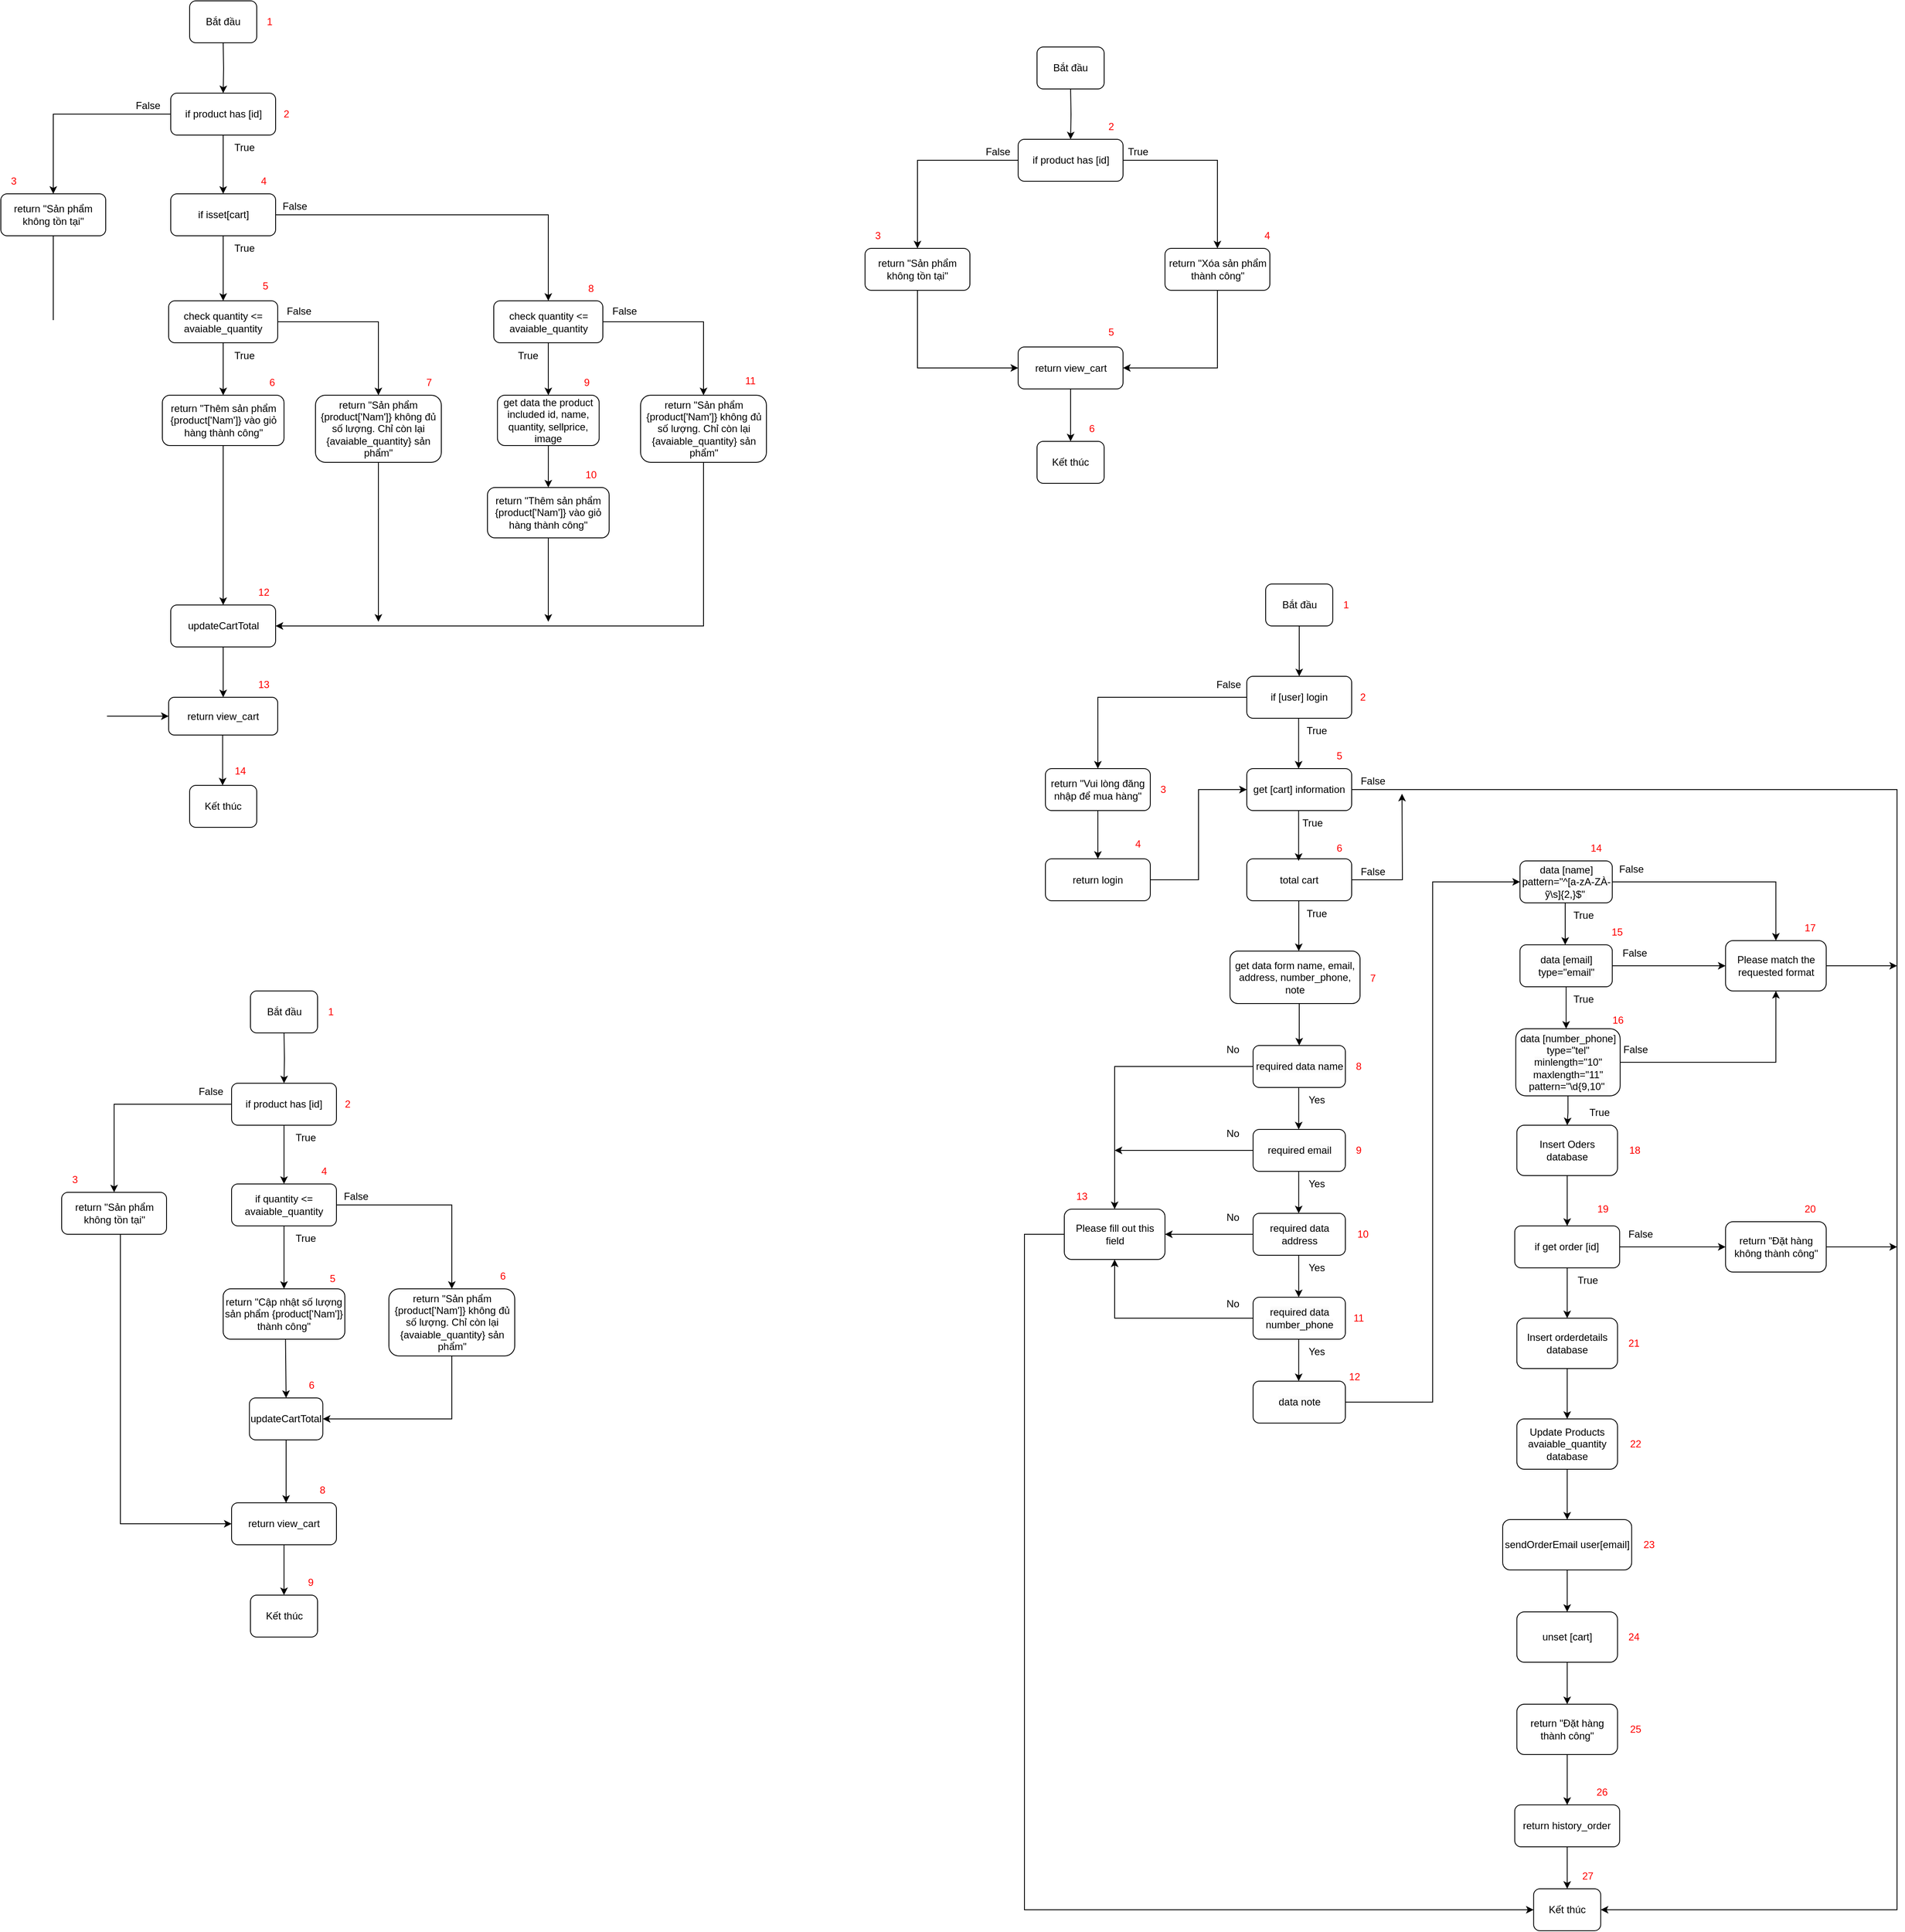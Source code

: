 <mxfile version="25.0.3">
  <diagram name="Trang-1" id="kXglUqtexPp58cUiVTkC">
    <mxGraphModel dx="1235" dy="655" grid="1" gridSize="10" guides="1" tooltips="1" connect="1" arrows="1" fold="1" page="1" pageScale="1" pageWidth="3300" pageHeight="4681" math="0" shadow="0">
      <root>
        <mxCell id="0" />
        <mxCell id="1" parent="0" />
        <mxCell id="a-vhLGQy96LzAi8seD5a-1" value="Bắt đầu" style="rounded=1;whiteSpace=wrap;html=1;" parent="1" vertex="1">
          <mxGeometry x="315" y="55" width="80" height="50" as="geometry" />
        </mxCell>
        <mxCell id="r7atF4X258RSMLtExkVd-1" style="edgeStyle=orthogonalEdgeStyle;rounded=0;orthogonalLoop=1;jettySize=auto;html=1;entryX=0.5;entryY=0;entryDx=0;entryDy=0;" parent="1" source="a-vhLGQy96LzAi8seD5a-2" target="a-vhLGQy96LzAi8seD5a-14" edge="1">
          <mxGeometry relative="1" as="geometry" />
        </mxCell>
        <mxCell id="a-vhLGQy96LzAi8seD5a-2" value="if product has [id]" style="rounded=1;whiteSpace=wrap;html=1;" parent="1" vertex="1">
          <mxGeometry x="292.5" y="165" width="125" height="50" as="geometry" />
        </mxCell>
        <mxCell id="a-vhLGQy96LzAi8seD5a-3" value="" style="edgeStyle=orthogonalEdgeStyle;rounded=0;orthogonalLoop=1;jettySize=auto;html=1;" parent="1" target="a-vhLGQy96LzAi8seD5a-2" edge="1">
          <mxGeometry relative="1" as="geometry">
            <mxPoint x="355" y="105" as="sourcePoint" />
          </mxGeometry>
        </mxCell>
        <mxCell id="a-vhLGQy96LzAi8seD5a-4" value="" style="edgeStyle=orthogonalEdgeStyle;rounded=0;orthogonalLoop=1;jettySize=auto;html=1;" parent="1" source="a-vhLGQy96LzAi8seD5a-5" target="a-vhLGQy96LzAi8seD5a-7" edge="1">
          <mxGeometry relative="1" as="geometry" />
        </mxCell>
        <mxCell id="a-vhLGQy96LzAi8seD5a-39" style="edgeStyle=orthogonalEdgeStyle;rounded=0;orthogonalLoop=1;jettySize=auto;html=1;entryX=0.5;entryY=0;entryDx=0;entryDy=0;" parent="1" source="a-vhLGQy96LzAi8seD5a-5" target="a-vhLGQy96LzAi8seD5a-31" edge="1">
          <mxGeometry relative="1" as="geometry" />
        </mxCell>
        <mxCell id="a-vhLGQy96LzAi8seD5a-5" value="if isset[cart]" style="rounded=1;whiteSpace=wrap;html=1;" parent="1" vertex="1">
          <mxGeometry x="292.5" y="285" width="125" height="50" as="geometry" />
        </mxCell>
        <mxCell id="a-vhLGQy96LzAi8seD5a-6" value="" style="edgeStyle=orthogonalEdgeStyle;rounded=0;orthogonalLoop=1;jettySize=auto;html=1;" parent="1" source="a-vhLGQy96LzAi8seD5a-7" edge="1">
          <mxGeometry relative="1" as="geometry">
            <mxPoint x="355.0" y="525" as="targetPoint" />
          </mxGeometry>
        </mxCell>
        <mxCell id="a-vhLGQy96LzAi8seD5a-26" style="edgeStyle=orthogonalEdgeStyle;rounded=0;orthogonalLoop=1;jettySize=auto;html=1;entryX=0.5;entryY=0;entryDx=0;entryDy=0;" parent="1" source="a-vhLGQy96LzAi8seD5a-7" target="a-vhLGQy96LzAi8seD5a-23" edge="1">
          <mxGeometry relative="1" as="geometry" />
        </mxCell>
        <mxCell id="a-vhLGQy96LzAi8seD5a-7" value="check quantity &amp;lt;= avaiable_quantity" style="rounded=1;whiteSpace=wrap;html=1;" parent="1" vertex="1">
          <mxGeometry x="290" y="412.5" width="130" height="50" as="geometry" />
        </mxCell>
        <mxCell id="a-vhLGQy96LzAi8seD5a-9" value="1" style="text;html=1;align=center;verticalAlign=middle;resizable=0;points=[];autosize=1;strokeColor=none;fillColor=none;fontColor=#FF0000;" parent="1" vertex="1">
          <mxGeometry x="395" y="65" width="30" height="30" as="geometry" />
        </mxCell>
        <mxCell id="a-vhLGQy96LzAi8seD5a-10" value="2" style="text;html=1;align=center;verticalAlign=middle;resizable=0;points=[];autosize=1;strokeColor=none;fillColor=none;fontColor=#FF0000;" parent="1" vertex="1">
          <mxGeometry x="415" y="175" width="30" height="30" as="geometry" />
        </mxCell>
        <mxCell id="a-vhLGQy96LzAi8seD5a-11" value="5" style="text;html=1;align=center;verticalAlign=middle;resizable=0;points=[];autosize=1;strokeColor=none;fillColor=none;fontColor=#FF0000;" parent="1" vertex="1">
          <mxGeometry x="390" y="380" width="30" height="30" as="geometry" />
        </mxCell>
        <mxCell id="a-vhLGQy96LzAi8seD5a-131" style="edgeStyle=orthogonalEdgeStyle;rounded=0;orthogonalLoop=1;jettySize=auto;html=1;entryX=0;entryY=0.5;entryDx=0;entryDy=0;" parent="1" source="a-vhLGQy96LzAi8seD5a-14" target="a-vhLGQy96LzAi8seD5a-128" edge="1">
          <mxGeometry relative="1" as="geometry">
            <Array as="points">
              <mxPoint x="153" y="907" />
            </Array>
          </mxGeometry>
        </mxCell>
        <mxCell id="a-vhLGQy96LzAi8seD5a-14" value="return &quot;Sản phẩm không tồn tại&quot;" style="rounded=1;whiteSpace=wrap;html=1;" parent="1" vertex="1">
          <mxGeometry x="90" y="285" width="125" height="50" as="geometry" />
        </mxCell>
        <mxCell id="a-vhLGQy96LzAi8seD5a-15" value="" style="endArrow=classic;html=1;rounded=0;exitX=0.5;exitY=1;exitDx=0;exitDy=0;entryX=0.5;entryY=0;entryDx=0;entryDy=0;" parent="1" source="a-vhLGQy96LzAi8seD5a-2" target="a-vhLGQy96LzAi8seD5a-5" edge="1">
          <mxGeometry width="50" height="50" relative="1" as="geometry">
            <mxPoint x="570" y="415" as="sourcePoint" />
            <mxPoint x="542.5" y="295" as="targetPoint" />
          </mxGeometry>
        </mxCell>
        <mxCell id="a-vhLGQy96LzAi8seD5a-17" value="False" style="text;html=1;align=center;verticalAlign=middle;resizable=0;points=[];autosize=1;strokeColor=none;fillColor=none;rotation=0;" parent="1" vertex="1">
          <mxGeometry x="240" y="165" width="50" height="30" as="geometry" />
        </mxCell>
        <mxCell id="a-vhLGQy96LzAi8seD5a-19" value="3" style="text;html=1;align=center;verticalAlign=middle;resizable=0;points=[];autosize=1;strokeColor=none;fillColor=none;fontColor=#FF0000;" parent="1" vertex="1">
          <mxGeometry x="90" y="255" width="30" height="30" as="geometry" />
        </mxCell>
        <mxCell id="a-vhLGQy96LzAi8seD5a-20" value="4" style="text;html=1;align=center;verticalAlign=middle;resizable=0;points=[];autosize=1;strokeColor=none;fillColor=none;fontColor=#FF0000;" parent="1" vertex="1">
          <mxGeometry x="387.5" y="255" width="30" height="30" as="geometry" />
        </mxCell>
        <mxCell id="a-vhLGQy96LzAi8seD5a-130" value="" style="edgeStyle=orthogonalEdgeStyle;rounded=0;orthogonalLoop=1;jettySize=auto;html=1;" parent="1" source="a-vhLGQy96LzAi8seD5a-22" target="a-vhLGQy96LzAi8seD5a-129" edge="1">
          <mxGeometry relative="1" as="geometry" />
        </mxCell>
        <mxCell id="a-vhLGQy96LzAi8seD5a-22" value="return &quot;Thêm sản phẩm {product[&#39;Nam&#39;]} vào giỏ hàng thành công&quot;" style="rounded=1;whiteSpace=wrap;html=1;" parent="1" vertex="1">
          <mxGeometry x="282.5" y="525" width="145" height="60" as="geometry" />
        </mxCell>
        <mxCell id="a-vhLGQy96LzAi8seD5a-134" style="edgeStyle=orthogonalEdgeStyle;rounded=0;orthogonalLoop=1;jettySize=auto;html=1;" parent="1" source="a-vhLGQy96LzAi8seD5a-23" edge="1">
          <mxGeometry relative="1" as="geometry">
            <mxPoint x="540" y="795.0" as="targetPoint" />
          </mxGeometry>
        </mxCell>
        <mxCell id="a-vhLGQy96LzAi8seD5a-23" value="return &quot;Sản phẩm {product[&#39;Nam&#39;]} không đủ số lượng. Chỉ còn lại {avaiable_quantity} sản phẩm&quot;" style="rounded=1;whiteSpace=wrap;html=1;" parent="1" vertex="1">
          <mxGeometry x="465" y="525" width="150" height="80" as="geometry" />
        </mxCell>
        <mxCell id="a-vhLGQy96LzAi8seD5a-24" value="True" style="text;html=1;align=center;verticalAlign=middle;resizable=0;points=[];autosize=1;strokeColor=none;fillColor=none;rotation=0;" parent="1" vertex="1">
          <mxGeometry x="355" y="462.5" width="50" height="30" as="geometry" />
        </mxCell>
        <mxCell id="a-vhLGQy96LzAi8seD5a-27" value="False" style="text;html=1;align=center;verticalAlign=middle;resizable=0;points=[];autosize=1;strokeColor=none;fillColor=none;rotation=0;" parent="1" vertex="1">
          <mxGeometry x="420" y="410" width="50" height="30" as="geometry" />
        </mxCell>
        <mxCell id="a-vhLGQy96LzAi8seD5a-28" value="True" style="text;html=1;align=center;verticalAlign=middle;resizable=0;points=[];autosize=1;strokeColor=none;fillColor=none;rotation=0;" parent="1" vertex="1">
          <mxGeometry x="355" y="335" width="50" height="30" as="geometry" />
        </mxCell>
        <mxCell id="a-vhLGQy96LzAi8seD5a-29" value="" style="edgeStyle=orthogonalEdgeStyle;rounded=0;orthogonalLoop=1;jettySize=auto;html=1;" parent="1" source="a-vhLGQy96LzAi8seD5a-31" target="a-vhLGQy96LzAi8seD5a-33" edge="1">
          <mxGeometry relative="1" as="geometry" />
        </mxCell>
        <mxCell id="a-vhLGQy96LzAi8seD5a-30" style="edgeStyle=orthogonalEdgeStyle;rounded=0;orthogonalLoop=1;jettySize=auto;html=1;entryX=0.5;entryY=0;entryDx=0;entryDy=0;" parent="1" source="a-vhLGQy96LzAi8seD5a-31" target="a-vhLGQy96LzAi8seD5a-36" edge="1">
          <mxGeometry relative="1" as="geometry" />
        </mxCell>
        <mxCell id="a-vhLGQy96LzAi8seD5a-31" value="check quantity &amp;lt;= avaiable_quantity" style="rounded=1;whiteSpace=wrap;html=1;" parent="1" vertex="1">
          <mxGeometry x="677.5" y="412.5" width="130" height="50" as="geometry" />
        </mxCell>
        <mxCell id="a-vhLGQy96LzAi8seD5a-32" value="" style="edgeStyle=orthogonalEdgeStyle;rounded=0;orthogonalLoop=1;jettySize=auto;html=1;" parent="1" source="a-vhLGQy96LzAi8seD5a-33" target="a-vhLGQy96LzAi8seD5a-35" edge="1">
          <mxGeometry relative="1" as="geometry" />
        </mxCell>
        <mxCell id="a-vhLGQy96LzAi8seD5a-33" value="get data the product included id, name, quantity, sellprice, image" style="rounded=1;whiteSpace=wrap;html=1;" parent="1" vertex="1">
          <mxGeometry x="681.88" y="525" width="121.25" height="60" as="geometry" />
        </mxCell>
        <mxCell id="a-vhLGQy96LzAi8seD5a-34" value="9" style="text;html=1;align=center;verticalAlign=middle;resizable=0;points=[];autosize=1;strokeColor=none;fillColor=none;fontColor=#FF0000;" parent="1" vertex="1">
          <mxGeometry x="773.13" y="495" width="30" height="30" as="geometry" />
        </mxCell>
        <mxCell id="a-vhLGQy96LzAi8seD5a-133" style="edgeStyle=orthogonalEdgeStyle;rounded=0;orthogonalLoop=1;jettySize=auto;html=1;" parent="1" source="a-vhLGQy96LzAi8seD5a-35" edge="1">
          <mxGeometry relative="1" as="geometry">
            <mxPoint x="742.5" y="795.0" as="targetPoint" />
          </mxGeometry>
        </mxCell>
        <mxCell id="a-vhLGQy96LzAi8seD5a-35" value="return &quot;Thêm sản phẩm {product[&#39;Nam&#39;]} vào giỏ hàng thành công&quot;" style="rounded=1;whiteSpace=wrap;html=1;" parent="1" vertex="1">
          <mxGeometry x="670" y="635" width="145" height="60" as="geometry" />
        </mxCell>
        <mxCell id="a-vhLGQy96LzAi8seD5a-132" style="edgeStyle=orthogonalEdgeStyle;rounded=0;orthogonalLoop=1;jettySize=auto;html=1;entryX=1;entryY=0.5;entryDx=0;entryDy=0;" parent="1" source="a-vhLGQy96LzAi8seD5a-36" target="a-vhLGQy96LzAi8seD5a-129" edge="1">
          <mxGeometry relative="1" as="geometry">
            <Array as="points">
              <mxPoint x="927" y="800" />
            </Array>
          </mxGeometry>
        </mxCell>
        <mxCell id="a-vhLGQy96LzAi8seD5a-36" value="return &quot;Sản phẩm {product[&#39;Nam&#39;]} không đủ số lượng. Chỉ còn lại {avaiable_quantity} sản phẩm&quot;" style="rounded=1;whiteSpace=wrap;html=1;" parent="1" vertex="1">
          <mxGeometry x="852.5" y="525" width="150" height="80" as="geometry" />
        </mxCell>
        <mxCell id="a-vhLGQy96LzAi8seD5a-37" value="True" style="text;html=1;align=center;verticalAlign=middle;resizable=0;points=[];autosize=1;strokeColor=none;fillColor=none;rotation=0;" parent="1" vertex="1">
          <mxGeometry x="692.5" y="462.5" width="50" height="30" as="geometry" />
        </mxCell>
        <mxCell id="a-vhLGQy96LzAi8seD5a-38" value="False" style="text;html=1;align=center;verticalAlign=middle;resizable=0;points=[];autosize=1;strokeColor=none;fillColor=none;rotation=0;" parent="1" vertex="1">
          <mxGeometry x="807.5" y="410" width="50" height="30" as="geometry" />
        </mxCell>
        <mxCell id="a-vhLGQy96LzAi8seD5a-50" value="False" style="text;html=1;align=center;verticalAlign=middle;resizable=0;points=[];autosize=1;strokeColor=none;fillColor=none;rotation=0;" parent="1" vertex="1">
          <mxGeometry x="415" y="285" width="50" height="30" as="geometry" />
        </mxCell>
        <mxCell id="a-vhLGQy96LzAi8seD5a-51" value="6" style="text;html=1;align=center;verticalAlign=middle;resizable=0;points=[];autosize=1;strokeColor=none;fillColor=none;fontColor=#FF0000;" parent="1" vertex="1">
          <mxGeometry x="397.5" y="495" width="30" height="30" as="geometry" />
        </mxCell>
        <mxCell id="a-vhLGQy96LzAi8seD5a-52" value="7" style="text;html=1;align=center;verticalAlign=middle;resizable=0;points=[];autosize=1;strokeColor=none;fillColor=none;fontColor=#FF0000;" parent="1" vertex="1">
          <mxGeometry x="585" y="495" width="30" height="30" as="geometry" />
        </mxCell>
        <mxCell id="a-vhLGQy96LzAi8seD5a-53" value="8" style="text;html=1;align=center;verticalAlign=middle;resizable=0;points=[];autosize=1;strokeColor=none;fillColor=none;fontColor=#FF0000;" parent="1" vertex="1">
          <mxGeometry x="777.5" y="382.5" width="30" height="30" as="geometry" />
        </mxCell>
        <mxCell id="a-vhLGQy96LzAi8seD5a-54" value="10" style="text;html=1;align=center;verticalAlign=middle;resizable=0;points=[];autosize=1;strokeColor=none;fillColor=none;fontColor=#FF0000;" parent="1" vertex="1">
          <mxGeometry x="772.5" y="605" width="40" height="30" as="geometry" />
        </mxCell>
        <mxCell id="a-vhLGQy96LzAi8seD5a-55" value="11" style="text;html=1;align=center;verticalAlign=middle;resizable=0;points=[];autosize=1;strokeColor=none;fillColor=none;fontColor=#FF0000;" parent="1" vertex="1">
          <mxGeometry x="962.5" y="492.5" width="40" height="30" as="geometry" />
        </mxCell>
        <mxCell id="a-vhLGQy96LzAi8seD5a-56" value="Bắt đầu" style="rounded=1;whiteSpace=wrap;html=1;" parent="1" vertex="1">
          <mxGeometry x="387.5" y="1235" width="80" height="50" as="geometry" />
        </mxCell>
        <mxCell id="r7atF4X258RSMLtExkVd-2" style="edgeStyle=orthogonalEdgeStyle;rounded=0;orthogonalLoop=1;jettySize=auto;html=1;entryX=0.5;entryY=0;entryDx=0;entryDy=0;" parent="1" source="a-vhLGQy96LzAi8seD5a-57" target="a-vhLGQy96LzAi8seD5a-71" edge="1">
          <mxGeometry relative="1" as="geometry" />
        </mxCell>
        <mxCell id="a-vhLGQy96LzAi8seD5a-57" value="if product has [id]" style="rounded=1;whiteSpace=wrap;html=1;" parent="1" vertex="1">
          <mxGeometry x="365" y="1345" width="125" height="50" as="geometry" />
        </mxCell>
        <mxCell id="a-vhLGQy96LzAi8seD5a-58" value="" style="edgeStyle=orthogonalEdgeStyle;rounded=0;orthogonalLoop=1;jettySize=auto;html=1;" parent="1" target="a-vhLGQy96LzAi8seD5a-57" edge="1">
          <mxGeometry relative="1" as="geometry">
            <mxPoint x="427.5" y="1285" as="sourcePoint" />
          </mxGeometry>
        </mxCell>
        <mxCell id="a-vhLGQy96LzAi8seD5a-126" style="edgeStyle=orthogonalEdgeStyle;rounded=0;orthogonalLoop=1;jettySize=auto;html=1;entryX=0.5;entryY=0;entryDx=0;entryDy=0;" parent="1" source="a-vhLGQy96LzAi8seD5a-61" target="a-vhLGQy96LzAi8seD5a-78" edge="1">
          <mxGeometry relative="1" as="geometry" />
        </mxCell>
        <mxCell id="a-vhLGQy96LzAi8seD5a-61" value="if quantity &amp;lt;= avaiable_quantity" style="rounded=1;whiteSpace=wrap;html=1;" parent="1" vertex="1">
          <mxGeometry x="365" y="1465" width="125" height="50" as="geometry" />
        </mxCell>
        <mxCell id="a-vhLGQy96LzAi8seD5a-67" value="1" style="text;html=1;align=center;verticalAlign=middle;resizable=0;points=[];autosize=1;strokeColor=none;fillColor=none;fontColor=#FF0000;" parent="1" vertex="1">
          <mxGeometry x="467.5" y="1245" width="30" height="30" as="geometry" />
        </mxCell>
        <mxCell id="a-vhLGQy96LzAi8seD5a-68" value="2" style="text;html=1;align=center;verticalAlign=middle;resizable=0;points=[];autosize=1;strokeColor=none;fillColor=none;fontColor=#FF0000;" parent="1" vertex="1">
          <mxGeometry x="487.5" y="1355" width="30" height="30" as="geometry" />
        </mxCell>
        <mxCell id="a-vhLGQy96LzAi8seD5a-69" value="5" style="text;html=1;align=center;verticalAlign=middle;resizable=0;points=[];autosize=1;strokeColor=none;fillColor=none;fontColor=#FF0000;" parent="1" vertex="1">
          <mxGeometry x="470" y="1562.5" width="30" height="30" as="geometry" />
        </mxCell>
        <mxCell id="a-vhLGQy96LzAi8seD5a-145" style="edgeStyle=orthogonalEdgeStyle;rounded=0;orthogonalLoop=1;jettySize=auto;html=1;entryX=0;entryY=0.5;entryDx=0;entryDy=0;" parent="1" source="a-vhLGQy96LzAi8seD5a-71" target="a-vhLGQy96LzAi8seD5a-140" edge="1">
          <mxGeometry relative="1" as="geometry">
            <Array as="points">
              <mxPoint x="232.5" y="1870" />
            </Array>
          </mxGeometry>
        </mxCell>
        <mxCell id="a-vhLGQy96LzAi8seD5a-71" value="return &quot;Sản phẩm không tồn tại&quot;" style="rounded=1;whiteSpace=wrap;html=1;" parent="1" vertex="1">
          <mxGeometry x="162.5" y="1475" width="125" height="50" as="geometry" />
        </mxCell>
        <mxCell id="a-vhLGQy96LzAi8seD5a-72" value="" style="endArrow=classic;html=1;rounded=0;exitX=0.5;exitY=1;exitDx=0;exitDy=0;entryX=0.5;entryY=0;entryDx=0;entryDy=0;" parent="1" source="a-vhLGQy96LzAi8seD5a-57" target="a-vhLGQy96LzAi8seD5a-61" edge="1">
          <mxGeometry width="50" height="50" relative="1" as="geometry">
            <mxPoint x="642.5" y="1595" as="sourcePoint" />
            <mxPoint x="615" y="1475" as="targetPoint" />
          </mxGeometry>
        </mxCell>
        <mxCell id="a-vhLGQy96LzAi8seD5a-74" value="False" style="text;html=1;align=center;verticalAlign=middle;resizable=0;points=[];autosize=1;strokeColor=none;fillColor=none;rotation=0;" parent="1" vertex="1">
          <mxGeometry x="315" y="1340" width="50" height="30" as="geometry" />
        </mxCell>
        <mxCell id="a-vhLGQy96LzAi8seD5a-75" value="3" style="text;html=1;align=center;verticalAlign=middle;resizable=0;points=[];autosize=1;strokeColor=none;fillColor=none;fontColor=#FF0000;" parent="1" vertex="1">
          <mxGeometry x="162.5" y="1445" width="30" height="30" as="geometry" />
        </mxCell>
        <mxCell id="a-vhLGQy96LzAi8seD5a-76" value="4" style="text;html=1;align=center;verticalAlign=middle;resizable=0;points=[];autosize=1;strokeColor=none;fillColor=none;fontColor=#FF0000;" parent="1" vertex="1">
          <mxGeometry x="460" y="1435" width="30" height="30" as="geometry" />
        </mxCell>
        <mxCell id="a-vhLGQy96LzAi8seD5a-146" style="edgeStyle=orthogonalEdgeStyle;rounded=0;orthogonalLoop=1;jettySize=auto;html=1;entryX=1;entryY=0.5;entryDx=0;entryDy=0;" parent="1" source="a-vhLGQy96LzAi8seD5a-78" target="a-vhLGQy96LzAi8seD5a-120" edge="1">
          <mxGeometry relative="1" as="geometry">
            <Array as="points">
              <mxPoint x="628" y="1745" />
            </Array>
          </mxGeometry>
        </mxCell>
        <mxCell id="a-vhLGQy96LzAi8seD5a-78" value="return &quot;Sản phẩm {product[&#39;Nam&#39;]} không đủ số lượng. Chỉ còn lại {avaiable_quantity} sản phẩm&quot;" style="rounded=1;whiteSpace=wrap;html=1;" parent="1" vertex="1">
          <mxGeometry x="552.5" y="1590" width="150" height="80" as="geometry" />
        </mxCell>
        <mxCell id="a-vhLGQy96LzAi8seD5a-81" value="True" style="text;html=1;align=center;verticalAlign=middle;resizable=0;points=[];autosize=1;strokeColor=none;fillColor=none;rotation=0;" parent="1" vertex="1">
          <mxGeometry x="427.5" y="1515" width="50" height="30" as="geometry" />
        </mxCell>
        <mxCell id="a-vhLGQy96LzAi8seD5a-88" value="return &quot;Cập nhật số lượng sản phẩm {product[&#39;Nam&#39;]} thành công&quot;" style="rounded=1;whiteSpace=wrap;html=1;" parent="1" vertex="1">
          <mxGeometry x="355" y="1590" width="145" height="60" as="geometry" />
        </mxCell>
        <mxCell id="a-vhLGQy96LzAi8seD5a-92" value="False" style="text;html=1;align=center;verticalAlign=middle;resizable=0;points=[];autosize=1;strokeColor=none;fillColor=none;rotation=0;" parent="1" vertex="1">
          <mxGeometry x="487.5" y="1465" width="50" height="30" as="geometry" />
        </mxCell>
        <mxCell id="a-vhLGQy96LzAi8seD5a-98" value="6" style="text;html=1;align=center;verticalAlign=middle;resizable=0;points=[];autosize=1;strokeColor=none;fillColor=none;fontColor=#FF0000;" parent="1" vertex="1">
          <mxGeometry x="445" y="1690" width="30" height="30" as="geometry" />
        </mxCell>
        <mxCell id="a-vhLGQy96LzAi8seD5a-99" value="Bắt đầu" style="rounded=1;whiteSpace=wrap;html=1;" parent="1" vertex="1">
          <mxGeometry x="1325" y="110" width="80" height="50" as="geometry" />
        </mxCell>
        <mxCell id="r7atF4X258RSMLtExkVd-3" style="edgeStyle=orthogonalEdgeStyle;rounded=0;orthogonalLoop=1;jettySize=auto;html=1;entryX=0.5;entryY=0;entryDx=0;entryDy=0;" parent="1" source="a-vhLGQy96LzAi8seD5a-100" target="a-vhLGQy96LzAi8seD5a-103" edge="1">
          <mxGeometry relative="1" as="geometry" />
        </mxCell>
        <mxCell id="r7atF4X258RSMLtExkVd-4" style="edgeStyle=orthogonalEdgeStyle;rounded=0;orthogonalLoop=1;jettySize=auto;html=1;entryX=0.5;entryY=0;entryDx=0;entryDy=0;" parent="1" source="a-vhLGQy96LzAi8seD5a-100" target="a-vhLGQy96LzAi8seD5a-112" edge="1">
          <mxGeometry relative="1" as="geometry" />
        </mxCell>
        <mxCell id="a-vhLGQy96LzAi8seD5a-100" value="if product has [id]" style="rounded=1;whiteSpace=wrap;html=1;" parent="1" vertex="1">
          <mxGeometry x="1302.5" y="220" width="125" height="50" as="geometry" />
        </mxCell>
        <mxCell id="a-vhLGQy96LzAi8seD5a-101" value="" style="edgeStyle=orthogonalEdgeStyle;rounded=0;orthogonalLoop=1;jettySize=auto;html=1;" parent="1" target="a-vhLGQy96LzAi8seD5a-100" edge="1">
          <mxGeometry relative="1" as="geometry">
            <mxPoint x="1365" y="160" as="sourcePoint" />
          </mxGeometry>
        </mxCell>
        <mxCell id="a-vhLGQy96LzAi8seD5a-147" style="edgeStyle=orthogonalEdgeStyle;rounded=0;orthogonalLoop=1;jettySize=auto;html=1;entryX=1;entryY=0.5;entryDx=0;entryDy=0;" parent="1" source="a-vhLGQy96LzAi8seD5a-103" target="a-vhLGQy96LzAi8seD5a-105" edge="1">
          <mxGeometry relative="1" as="geometry">
            <Array as="points">
              <mxPoint x="1540" y="493" />
            </Array>
          </mxGeometry>
        </mxCell>
        <mxCell id="a-vhLGQy96LzAi8seD5a-103" value="return &quot;Xóa sản phẩm thành công&quot;" style="rounded=1;whiteSpace=wrap;html=1;" parent="1" vertex="1">
          <mxGeometry x="1477.5" y="350" width="125" height="50" as="geometry" />
        </mxCell>
        <mxCell id="a-vhLGQy96LzAi8seD5a-104" value="" style="edgeStyle=orthogonalEdgeStyle;rounded=0;orthogonalLoop=1;jettySize=auto;html=1;" parent="1" source="a-vhLGQy96LzAi8seD5a-105" target="a-vhLGQy96LzAi8seD5a-106" edge="1">
          <mxGeometry relative="1" as="geometry" />
        </mxCell>
        <mxCell id="a-vhLGQy96LzAi8seD5a-105" value="return view_cart" style="rounded=1;whiteSpace=wrap;html=1;" parent="1" vertex="1">
          <mxGeometry x="1302.5" y="467.5" width="125" height="50" as="geometry" />
        </mxCell>
        <mxCell id="a-vhLGQy96LzAi8seD5a-106" value="Kết thúc" style="rounded=1;whiteSpace=wrap;html=1;" parent="1" vertex="1">
          <mxGeometry x="1325" y="580" width="80" height="50" as="geometry" />
        </mxCell>
        <mxCell id="a-vhLGQy96LzAi8seD5a-108" value="2" style="text;html=1;align=center;verticalAlign=middle;resizable=0;points=[];autosize=1;strokeColor=none;fillColor=none;fontColor=#FF0000;" parent="1" vertex="1">
          <mxGeometry x="1397.5" y="190" width="30" height="30" as="geometry" />
        </mxCell>
        <mxCell id="a-vhLGQy96LzAi8seD5a-109" value="5" style="text;html=1;align=center;verticalAlign=middle;resizable=0;points=[];autosize=1;strokeColor=none;fillColor=none;fontColor=#FF0000;" parent="1" vertex="1">
          <mxGeometry x="1397.5" y="435" width="30" height="30" as="geometry" />
        </mxCell>
        <mxCell id="a-vhLGQy96LzAi8seD5a-110" value="6" style="text;html=1;align=center;verticalAlign=middle;resizable=0;points=[];autosize=1;strokeColor=none;fillColor=none;fontColor=#FF0000;" parent="1" vertex="1">
          <mxGeometry x="1375" y="550" width="30" height="30" as="geometry" />
        </mxCell>
        <mxCell id="a-vhLGQy96LzAi8seD5a-148" style="edgeStyle=orthogonalEdgeStyle;rounded=0;orthogonalLoop=1;jettySize=auto;html=1;entryX=0;entryY=0.5;entryDx=0;entryDy=0;" parent="1" source="a-vhLGQy96LzAi8seD5a-112" target="a-vhLGQy96LzAi8seD5a-105" edge="1">
          <mxGeometry relative="1" as="geometry">
            <Array as="points">
              <mxPoint x="1183" y="493" />
            </Array>
          </mxGeometry>
        </mxCell>
        <mxCell id="a-vhLGQy96LzAi8seD5a-112" value="return &quot;Sản phẩm không tồn tại&quot;" style="rounded=1;whiteSpace=wrap;html=1;" parent="1" vertex="1">
          <mxGeometry x="1120" y="350" width="125" height="50" as="geometry" />
        </mxCell>
        <mxCell id="a-vhLGQy96LzAi8seD5a-115" value="False" style="text;html=1;align=center;verticalAlign=middle;resizable=0;points=[];autosize=1;strokeColor=none;fillColor=none;rotation=0;" parent="1" vertex="1">
          <mxGeometry x="1252.5" y="220" width="50" height="30" as="geometry" />
        </mxCell>
        <mxCell id="a-vhLGQy96LzAi8seD5a-116" value="True" style="text;html=1;align=center;verticalAlign=middle;resizable=0;points=[];autosize=1;strokeColor=none;fillColor=none;rotation=0;" parent="1" vertex="1">
          <mxGeometry x="1420" y="220" width="50" height="30" as="geometry" />
        </mxCell>
        <mxCell id="a-vhLGQy96LzAi8seD5a-117" value="3" style="text;html=1;align=center;verticalAlign=middle;resizable=0;points=[];autosize=1;strokeColor=none;fillColor=none;fontColor=#FF0000;" parent="1" vertex="1">
          <mxGeometry x="1120" y="320" width="30" height="30" as="geometry" />
        </mxCell>
        <mxCell id="a-vhLGQy96LzAi8seD5a-118" value="4" style="text;html=1;align=center;verticalAlign=middle;resizable=0;points=[];autosize=1;strokeColor=none;fillColor=none;fontColor=#FF0000;" parent="1" vertex="1">
          <mxGeometry x="1583.75" y="320" width="30" height="30" as="geometry" />
        </mxCell>
        <mxCell id="a-vhLGQy96LzAi8seD5a-119" value="True" style="text;html=1;align=center;verticalAlign=middle;resizable=0;points=[];autosize=1;strokeColor=none;fillColor=none;rotation=0;" parent="1" vertex="1">
          <mxGeometry x="427.5" y="1395" width="50" height="30" as="geometry" />
        </mxCell>
        <mxCell id="a-vhLGQy96LzAi8seD5a-120" value="updateCartTotal" style="rounded=1;whiteSpace=wrap;html=1;" parent="1" vertex="1">
          <mxGeometry x="386.25" y="1720" width="87.5" height="50" as="geometry" />
        </mxCell>
        <mxCell id="a-vhLGQy96LzAi8seD5a-124" value="6" style="text;html=1;align=center;verticalAlign=middle;resizable=0;points=[];autosize=1;strokeColor=none;fillColor=none;fontColor=#FF0000;" parent="1" vertex="1">
          <mxGeometry x="672.5" y="1560" width="30" height="30" as="geometry" />
        </mxCell>
        <mxCell id="a-vhLGQy96LzAi8seD5a-127" value="True" style="text;html=1;align=center;verticalAlign=middle;resizable=0;points=[];autosize=1;strokeColor=none;fillColor=none;rotation=0;" parent="1" vertex="1">
          <mxGeometry x="355" y="215" width="50" height="30" as="geometry" />
        </mxCell>
        <mxCell id="a-vhLGQy96LzAi8seD5a-128" value="return view_cart" style="rounded=1;whiteSpace=wrap;html=1;" parent="1" vertex="1">
          <mxGeometry x="290" y="885" width="130" height="45" as="geometry" />
        </mxCell>
        <mxCell id="a-vhLGQy96LzAi8seD5a-136" value="" style="edgeStyle=orthogonalEdgeStyle;rounded=0;orthogonalLoop=1;jettySize=auto;html=1;" parent="1" source="a-vhLGQy96LzAi8seD5a-129" target="a-vhLGQy96LzAi8seD5a-128" edge="1">
          <mxGeometry relative="1" as="geometry" />
        </mxCell>
        <mxCell id="a-vhLGQy96LzAi8seD5a-129" value="updateCartTotal" style="rounded=1;whiteSpace=wrap;html=1;" parent="1" vertex="1">
          <mxGeometry x="292.5" y="775" width="125" height="50" as="geometry" />
        </mxCell>
        <mxCell id="a-vhLGQy96LzAi8seD5a-135" value="12" style="text;html=1;align=center;verticalAlign=middle;resizable=0;points=[];autosize=1;strokeColor=none;fillColor=none;fontColor=#FF0000;" parent="1" vertex="1">
          <mxGeometry x="382.5" y="745" width="40" height="30" as="geometry" />
        </mxCell>
        <mxCell id="a-vhLGQy96LzAi8seD5a-137" value="13" style="text;html=1;align=center;verticalAlign=middle;resizable=0;points=[];autosize=1;strokeColor=none;fillColor=none;fontColor=#FF0000;" parent="1" vertex="1">
          <mxGeometry x="382.5" y="855" width="40" height="30" as="geometry" />
        </mxCell>
        <mxCell id="a-vhLGQy96LzAi8seD5a-138" value="Kết thúc" style="rounded=1;whiteSpace=wrap;html=1;" parent="1" vertex="1">
          <mxGeometry x="387.5" y="1955" width="80" height="50" as="geometry" />
        </mxCell>
        <mxCell id="a-vhLGQy96LzAi8seD5a-139" value="" style="edgeStyle=orthogonalEdgeStyle;rounded=0;orthogonalLoop=1;jettySize=auto;html=1;" parent="1" source="a-vhLGQy96LzAi8seD5a-140" target="a-vhLGQy96LzAi8seD5a-138" edge="1">
          <mxGeometry relative="1" as="geometry" />
        </mxCell>
        <mxCell id="a-vhLGQy96LzAi8seD5a-140" value="return view_cart" style="rounded=1;whiteSpace=wrap;html=1;" parent="1" vertex="1">
          <mxGeometry x="365" y="1845" width="125" height="50" as="geometry" />
        </mxCell>
        <mxCell id="a-vhLGQy96LzAi8seD5a-142" value="9" style="text;html=1;align=center;verticalAlign=middle;resizable=0;points=[];autosize=1;strokeColor=none;fillColor=none;fontColor=#FF0000;" parent="1" vertex="1">
          <mxGeometry x="443.75" y="1925" width="30" height="30" as="geometry" />
        </mxCell>
        <mxCell id="a-vhLGQy96LzAi8seD5a-144" value="8" style="text;html=1;align=center;verticalAlign=middle;resizable=0;points=[];autosize=1;strokeColor=none;fillColor=none;fontColor=#FF0000;" parent="1" vertex="1">
          <mxGeometry x="457.5" y="1815" width="30" height="30" as="geometry" />
        </mxCell>
        <mxCell id="tUzqWrx4KaF38mV3kov0-65" value="Bắt đầu" style="rounded=1;whiteSpace=wrap;html=1;" parent="1" vertex="1">
          <mxGeometry x="1597.5" y="750" width="80" height="50" as="geometry" />
        </mxCell>
        <mxCell id="fpRySH5eMxjh3lF-z0bF-3" style="edgeStyle=orthogonalEdgeStyle;rounded=0;orthogonalLoop=1;jettySize=auto;html=1;entryX=1;entryY=0.5;entryDx=0;entryDy=0;" edge="1" parent="1" source="tUzqWrx4KaF38mV3kov0-66" target="tUzqWrx4KaF38mV3kov0-360">
          <mxGeometry relative="1" as="geometry">
            <mxPoint x="2351.391" y="1200" as="targetPoint" />
            <Array as="points">
              <mxPoint x="2350" y="995" />
              <mxPoint x="2350" y="2330" />
            </Array>
          </mxGeometry>
        </mxCell>
        <mxCell id="tUzqWrx4KaF38mV3kov0-66" value="get [cart] information" style="rounded=1;whiteSpace=wrap;html=1;" parent="1" vertex="1">
          <mxGeometry x="1575" y="970" width="125" height="50" as="geometry" />
        </mxCell>
        <mxCell id="tUzqWrx4KaF38mV3kov0-67" value="" style="edgeStyle=orthogonalEdgeStyle;rounded=0;orthogonalLoop=1;jettySize=auto;html=1;" parent="1" edge="1">
          <mxGeometry relative="1" as="geometry">
            <mxPoint x="1637.5" y="800" as="sourcePoint" />
            <mxPoint x="1637.5" y="860" as="targetPoint" />
          </mxGeometry>
        </mxCell>
        <mxCell id="tUzqWrx4KaF38mV3kov0-68" value="1" style="text;html=1;align=center;verticalAlign=middle;resizable=0;points=[];autosize=1;strokeColor=none;fillColor=none;fontColor=#FF0000;" parent="1" vertex="1">
          <mxGeometry x="1677.5" y="760" width="30" height="30" as="geometry" />
        </mxCell>
        <mxCell id="tUzqWrx4KaF38mV3kov0-69" value="5" style="text;html=1;align=center;verticalAlign=middle;resizable=0;points=[];autosize=1;strokeColor=none;fillColor=none;fontColor=#FF0000;" parent="1" vertex="1">
          <mxGeometry x="1670" y="940" width="30" height="30" as="geometry" />
        </mxCell>
        <mxCell id="tUzqWrx4KaF38mV3kov0-356" style="edgeStyle=orthogonalEdgeStyle;rounded=0;orthogonalLoop=1;jettySize=auto;html=1;entryX=0.5;entryY=0;entryDx=0;entryDy=0;" parent="1" source="tUzqWrx4KaF38mV3kov0-70" target="tUzqWrx4KaF38mV3kov0-72" edge="1">
          <mxGeometry relative="1" as="geometry" />
        </mxCell>
        <mxCell id="tUzqWrx4KaF38mV3kov0-70" value="if [user] login" style="rounded=1;whiteSpace=wrap;html=1;" parent="1" vertex="1">
          <mxGeometry x="1575" y="860" width="125" height="50" as="geometry" />
        </mxCell>
        <mxCell id="tUzqWrx4KaF38mV3kov0-71" value="" style="edgeStyle=orthogonalEdgeStyle;rounded=0;orthogonalLoop=1;jettySize=auto;html=1;" parent="1" edge="1">
          <mxGeometry relative="1" as="geometry">
            <mxPoint x="1636.79" y="910" as="sourcePoint" />
            <mxPoint x="1636.79" y="970" as="targetPoint" />
          </mxGeometry>
        </mxCell>
        <mxCell id="tUzqWrx4KaF38mV3kov0-357" value="" style="edgeStyle=orthogonalEdgeStyle;rounded=0;orthogonalLoop=1;jettySize=auto;html=1;" parent="1" source="tUzqWrx4KaF38mV3kov0-72" target="tUzqWrx4KaF38mV3kov0-73" edge="1">
          <mxGeometry relative="1" as="geometry" />
        </mxCell>
        <mxCell id="tUzqWrx4KaF38mV3kov0-72" value="return &quot;Vui lòng đăng nhập để mua hàng&quot;" style="rounded=1;whiteSpace=wrap;html=1;" parent="1" vertex="1">
          <mxGeometry x="1335" y="970" width="125" height="50" as="geometry" />
        </mxCell>
        <mxCell id="xezxqkLXyoys7F6GrNma-2" style="edgeStyle=orthogonalEdgeStyle;rounded=0;orthogonalLoop=1;jettySize=auto;html=1;entryX=0;entryY=0.5;entryDx=0;entryDy=0;" parent="1" source="tUzqWrx4KaF38mV3kov0-73" target="tUzqWrx4KaF38mV3kov0-66" edge="1">
          <mxGeometry relative="1" as="geometry" />
        </mxCell>
        <mxCell id="tUzqWrx4KaF38mV3kov0-73" value="return login" style="rounded=1;whiteSpace=wrap;html=1;" parent="1" vertex="1">
          <mxGeometry x="1335" y="1077.5" width="125" height="50" as="geometry" />
        </mxCell>
        <mxCell id="fpRySH5eMxjh3lF-z0bF-4" style="edgeStyle=orthogonalEdgeStyle;rounded=0;orthogonalLoop=1;jettySize=auto;html=1;" edge="1" parent="1" source="tUzqWrx4KaF38mV3kov0-74">
          <mxGeometry relative="1" as="geometry">
            <mxPoint x="1760" y="1000.0" as="targetPoint" />
          </mxGeometry>
        </mxCell>
        <mxCell id="tUzqWrx4KaF38mV3kov0-74" value="total cart" style="rounded=1;whiteSpace=wrap;html=1;" parent="1" vertex="1">
          <mxGeometry x="1575" y="1077.5" width="125" height="50" as="geometry" />
        </mxCell>
        <mxCell id="tUzqWrx4KaF38mV3kov0-75" value="" style="edgeStyle=orthogonalEdgeStyle;rounded=0;orthogonalLoop=1;jettySize=auto;html=1;" parent="1" edge="1">
          <mxGeometry relative="1" as="geometry">
            <mxPoint x="1636.79" y="1020" as="sourcePoint" />
            <mxPoint x="1636.79" y="1080" as="targetPoint" />
          </mxGeometry>
        </mxCell>
        <mxCell id="tUzqWrx4KaF38mV3kov0-76" value="Yes" style="text;html=1;align=center;verticalAlign=middle;resizable=0;points=[];autosize=1;strokeColor=none;fillColor=none;rotation=0;" parent="1" vertex="1">
          <mxGeometry x="1637.5" y="1350" width="40" height="30" as="geometry" />
        </mxCell>
        <mxCell id="tUzqWrx4KaF38mV3kov0-363" style="edgeStyle=orthogonalEdgeStyle;rounded=0;orthogonalLoop=1;jettySize=auto;html=1;entryX=0;entryY=0.5;entryDx=0;entryDy=0;" parent="1" source="tUzqWrx4KaF38mV3kov0-78" target="tUzqWrx4KaF38mV3kov0-360" edge="1">
          <mxGeometry relative="1" as="geometry">
            <mxPoint x="1260" y="1525" as="targetPoint" />
            <Array as="points">
              <mxPoint x="1310" y="1525" />
              <mxPoint x="1310" y="2330" />
            </Array>
          </mxGeometry>
        </mxCell>
        <mxCell id="tUzqWrx4KaF38mV3kov0-78" value="Please fill out this field" style="rounded=1;whiteSpace=wrap;html=1;" parent="1" vertex="1">
          <mxGeometry x="1357.5" y="1495" width="120" height="60" as="geometry" />
        </mxCell>
        <mxCell id="tUzqWrx4KaF38mV3kov0-80" value="No" style="text;html=1;align=center;verticalAlign=middle;resizable=0;points=[];autosize=1;strokeColor=none;fillColor=none;rotation=0;" parent="1" vertex="1">
          <mxGeometry x="1537.5" y="1490" width="40" height="30" as="geometry" />
        </mxCell>
        <mxCell id="tUzqWrx4KaF38mV3kov0-81" value="8" style="text;html=1;align=center;verticalAlign=middle;resizable=0;points=[];autosize=1;strokeColor=none;fillColor=none;fontColor=#FF0000;" parent="1" vertex="1">
          <mxGeometry x="1692.5" y="1310" width="30" height="30" as="geometry" />
        </mxCell>
        <mxCell id="tUzqWrx4KaF38mV3kov0-82" value="9" style="text;html=1;align=center;verticalAlign=middle;resizable=0;points=[];autosize=1;strokeColor=none;fillColor=none;fontColor=#FF0000;" parent="1" vertex="1">
          <mxGeometry x="1692.5" y="1410" width="30" height="30" as="geometry" />
        </mxCell>
        <mxCell id="tUzqWrx4KaF38mV3kov0-193" style="edgeStyle=orthogonalEdgeStyle;rounded=0;orthogonalLoop=1;jettySize=auto;html=1;" parent="1" source="tUzqWrx4KaF38mV3kov0-83" target="tUzqWrx4KaF38mV3kov0-78" edge="1">
          <mxGeometry relative="1" as="geometry" />
        </mxCell>
        <mxCell id="tUzqWrx4KaF38mV3kov0-83" value="&lt;br&gt;&lt;span style=&quot;color: rgb(0, 0, 0); font-family: Helvetica; font-size: 12px; font-style: normal; font-variant-ligatures: normal; font-variant-caps: normal; font-weight: 400; letter-spacing: normal; orphans: 2; text-align: center; text-indent: 0px; text-transform: none; widows: 2; word-spacing: 0px; -webkit-text-stroke-width: 0px; white-space: normal; background-color: rgb(251, 251, 251); text-decoration-thickness: initial; text-decoration-style: initial; text-decoration-color: initial; display: inline !important; float: none;&quot;&gt;required data name&lt;/span&gt;&lt;div&gt;&lt;br&gt;&lt;/div&gt;" style="rounded=1;whiteSpace=wrap;html=1;" parent="1" vertex="1">
          <mxGeometry x="1582.5" y="1300" width="110" height="50" as="geometry" />
        </mxCell>
        <mxCell id="tUzqWrx4KaF38mV3kov0-196" style="edgeStyle=orthogonalEdgeStyle;rounded=0;orthogonalLoop=1;jettySize=auto;html=1;entryX=0.5;entryY=1;entryDx=0;entryDy=0;" parent="1" source="tUzqWrx4KaF38mV3kov0-86" target="tUzqWrx4KaF38mV3kov0-78" edge="1">
          <mxGeometry relative="1" as="geometry">
            <mxPoint x="1417.5" y="1625" as="targetPoint" />
          </mxGeometry>
        </mxCell>
        <mxCell id="tUzqWrx4KaF38mV3kov0-86" value="&lt;br&gt;&lt;span style=&quot;color: rgb(0, 0, 0); font-family: Helvetica; font-size: 12px; font-style: normal; font-variant-ligatures: normal; font-variant-caps: normal; font-weight: 400; letter-spacing: normal; orphans: 2; text-align: center; text-indent: 0px; text-transform: none; widows: 2; word-spacing: 0px; -webkit-text-stroke-width: 0px; white-space: normal; background-color: rgb(251, 251, 251); text-decoration-thickness: initial; text-decoration-style: initial; text-decoration-color: initial; display: inline !important; float: none;&quot;&gt;required data number_phone&lt;/span&gt;&lt;div&gt;&lt;br&gt;&lt;/div&gt;" style="rounded=1;whiteSpace=wrap;html=1;" parent="1" vertex="1">
          <mxGeometry x="1582.5" y="1600" width="110" height="50" as="geometry" />
        </mxCell>
        <mxCell id="tUzqWrx4KaF38mV3kov0-195" style="edgeStyle=orthogonalEdgeStyle;rounded=0;orthogonalLoop=1;jettySize=auto;html=1;entryX=1;entryY=0.5;entryDx=0;entryDy=0;" parent="1" source="tUzqWrx4KaF38mV3kov0-87" target="tUzqWrx4KaF38mV3kov0-78" edge="1">
          <mxGeometry relative="1" as="geometry" />
        </mxCell>
        <mxCell id="tUzqWrx4KaF38mV3kov0-87" value="&lt;br&gt;&lt;span style=&quot;color: rgb(0, 0, 0); font-family: Helvetica; font-size: 12px; font-style: normal; font-variant-ligatures: normal; font-variant-caps: normal; font-weight: 400; letter-spacing: normal; orphans: 2; text-align: center; text-indent: 0px; text-transform: none; widows: 2; word-spacing: 0px; -webkit-text-stroke-width: 0px; white-space: normal; background-color: rgb(251, 251, 251); text-decoration-thickness: initial; text-decoration-style: initial; text-decoration-color: initial; display: inline !important; float: none;&quot;&gt;required data address&lt;/span&gt;&lt;div&gt;&lt;br&gt;&lt;/div&gt;" style="rounded=1;whiteSpace=wrap;html=1;" parent="1" vertex="1">
          <mxGeometry x="1582.5" y="1500" width="110" height="50" as="geometry" />
        </mxCell>
        <mxCell id="tUzqWrx4KaF38mV3kov0-194" style="edgeStyle=orthogonalEdgeStyle;rounded=0;orthogonalLoop=1;jettySize=auto;html=1;" parent="1" source="tUzqWrx4KaF38mV3kov0-88" edge="1">
          <mxGeometry relative="1" as="geometry">
            <mxPoint x="1417.5" y="1425" as="targetPoint" />
          </mxGeometry>
        </mxCell>
        <mxCell id="tUzqWrx4KaF38mV3kov0-88" value="&lt;br&gt;&lt;span style=&quot;color: rgb(0, 0, 0); font-family: Helvetica; font-size: 12px; font-style: normal; font-variant-ligatures: normal; font-variant-caps: normal; font-weight: 400; letter-spacing: normal; orphans: 2; text-align: center; text-indent: 0px; text-transform: none; widows: 2; word-spacing: 0px; -webkit-text-stroke-width: 0px; white-space: normal; background-color: rgb(251, 251, 251); text-decoration-thickness: initial; text-decoration-style: initial; text-decoration-color: initial; display: inline !important; float: none;&quot;&gt;required email&lt;/span&gt;&lt;div&gt;&lt;br&gt;&lt;/div&gt;" style="rounded=1;whiteSpace=wrap;html=1;" parent="1" vertex="1">
          <mxGeometry x="1582.5" y="1400" width="110" height="50" as="geometry" />
        </mxCell>
        <mxCell id="tUzqWrx4KaF38mV3kov0-89" style="edgeStyle=orthogonalEdgeStyle;rounded=0;orthogonalLoop=1;jettySize=auto;html=1;entryX=0.5;entryY=0;entryDx=0;entryDy=0;" parent="1" edge="1">
          <mxGeometry relative="1" as="geometry">
            <mxPoint x="1636.88" y="1350" as="sourcePoint" />
            <mxPoint x="1636.88" y="1400" as="targetPoint" />
          </mxGeometry>
        </mxCell>
        <mxCell id="tUzqWrx4KaF38mV3kov0-90" style="edgeStyle=orthogonalEdgeStyle;rounded=0;orthogonalLoop=1;jettySize=auto;html=1;entryX=0.5;entryY=0;entryDx=0;entryDy=0;" parent="1" edge="1">
          <mxGeometry relative="1" as="geometry">
            <mxPoint x="1636.88" y="1450" as="sourcePoint" />
            <mxPoint x="1636.88" y="1500" as="targetPoint" />
          </mxGeometry>
        </mxCell>
        <mxCell id="tUzqWrx4KaF38mV3kov0-91" style="edgeStyle=orthogonalEdgeStyle;rounded=0;orthogonalLoop=1;jettySize=auto;html=1;entryX=0.5;entryY=0;entryDx=0;entryDy=0;" parent="1" edge="1">
          <mxGeometry relative="1" as="geometry">
            <mxPoint x="1636.88" y="1550" as="sourcePoint" />
            <mxPoint x="1636.88" y="1600" as="targetPoint" />
          </mxGeometry>
        </mxCell>
        <mxCell id="tUzqWrx4KaF38mV3kov0-93" value="Yes" style="text;html=1;align=center;verticalAlign=middle;resizable=0;points=[];autosize=1;strokeColor=none;fillColor=none;rotation=0;" parent="1" vertex="1">
          <mxGeometry x="1637.5" y="1450" width="40" height="30" as="geometry" />
        </mxCell>
        <mxCell id="tUzqWrx4KaF38mV3kov0-94" value="Yes" style="text;html=1;align=center;verticalAlign=middle;resizable=0;points=[];autosize=1;strokeColor=none;fillColor=none;rotation=0;" parent="1" vertex="1">
          <mxGeometry x="1637.5" y="1550" width="40" height="30" as="geometry" />
        </mxCell>
        <mxCell id="tUzqWrx4KaF38mV3kov0-99" value="get data form name, email, address, number_phone, note" style="rounded=1;whiteSpace=wrap;html=1;" parent="1" vertex="1">
          <mxGeometry x="1555" y="1187.5" width="155" height="62.5" as="geometry" />
        </mxCell>
        <mxCell id="tUzqWrx4KaF38mV3kov0-106" value="No" style="text;html=1;align=center;verticalAlign=middle;resizable=0;points=[];autosize=1;strokeColor=none;fillColor=none;rotation=0;" parent="1" vertex="1">
          <mxGeometry x="1537.5" y="1592.5" width="40" height="30" as="geometry" />
        </mxCell>
        <mxCell id="tUzqWrx4KaF38mV3kov0-107" value="No" style="text;html=1;align=center;verticalAlign=middle;resizable=0;points=[];autosize=1;strokeColor=none;fillColor=none;rotation=0;" parent="1" vertex="1">
          <mxGeometry x="1537.5" y="1390" width="40" height="30" as="geometry" />
        </mxCell>
        <mxCell id="tUzqWrx4KaF38mV3kov0-108" value="No" style="text;html=1;align=center;verticalAlign=middle;resizable=0;points=[];autosize=1;strokeColor=none;fillColor=none;rotation=0;" parent="1" vertex="1">
          <mxGeometry x="1537.5" y="1290" width="40" height="30" as="geometry" />
        </mxCell>
        <mxCell id="tUzqWrx4KaF38mV3kov0-157" value="10" style="text;html=1;align=center;verticalAlign=middle;resizable=0;points=[];autosize=1;strokeColor=none;fillColor=none;fontColor=#FF0000;" parent="1" vertex="1">
          <mxGeometry x="1692.5" y="1510" width="40" height="30" as="geometry" />
        </mxCell>
        <mxCell id="tUzqWrx4KaF38mV3kov0-158" value="11" style="text;html=1;align=center;verticalAlign=middle;resizable=0;points=[];autosize=1;strokeColor=none;fillColor=none;fontColor=#FF0000;" parent="1" vertex="1">
          <mxGeometry x="1687.5" y="1610" width="40" height="30" as="geometry" />
        </mxCell>
        <mxCell id="tUzqWrx4KaF38mV3kov0-381" style="edgeStyle=orthogonalEdgeStyle;rounded=0;orthogonalLoop=1;jettySize=auto;html=1;entryX=0;entryY=0.5;entryDx=0;entryDy=0;" parent="1" source="tUzqWrx4KaF38mV3kov0-179" target="tUzqWrx4KaF38mV3kov0-316" edge="1">
          <mxGeometry relative="1" as="geometry">
            <mxPoint x="1930" y="1355.0" as="targetPoint" />
          </mxGeometry>
        </mxCell>
        <mxCell id="tUzqWrx4KaF38mV3kov0-179" value="&lt;br&gt;&lt;span style=&quot;color: rgb(0, 0, 0); font-family: Helvetica; font-size: 12px; font-style: normal; font-variant-ligatures: normal; font-variant-caps: normal; font-weight: 400; letter-spacing: normal; orphans: 2; text-align: center; text-indent: 0px; text-transform: none; widows: 2; word-spacing: 0px; -webkit-text-stroke-width: 0px; white-space: normal; background-color: rgb(251, 251, 251); text-decoration-thickness: initial; text-decoration-style: initial; text-decoration-color: initial; display: inline !important; float: none;&quot;&gt;data note&lt;/span&gt;&lt;div&gt;&lt;br&gt;&lt;/div&gt;" style="rounded=1;whiteSpace=wrap;html=1;" parent="1" vertex="1">
          <mxGeometry x="1582.5" y="1700" width="110" height="50" as="geometry" />
        </mxCell>
        <mxCell id="tUzqWrx4KaF38mV3kov0-180" style="edgeStyle=orthogonalEdgeStyle;rounded=0;orthogonalLoop=1;jettySize=auto;html=1;entryX=0.5;entryY=0;entryDx=0;entryDy=0;" parent="1" edge="1">
          <mxGeometry relative="1" as="geometry">
            <mxPoint x="1636.88" y="1650" as="sourcePoint" />
            <mxPoint x="1636.88" y="1700" as="targetPoint" />
          </mxGeometry>
        </mxCell>
        <mxCell id="tUzqWrx4KaF38mV3kov0-181" value="12" style="text;html=1;align=center;verticalAlign=middle;resizable=0;points=[];autosize=1;strokeColor=none;fillColor=none;fontColor=#FF0000;" parent="1" vertex="1">
          <mxGeometry x="1682.5" y="1680" width="40" height="30" as="geometry" />
        </mxCell>
        <mxCell id="tUzqWrx4KaF38mV3kov0-188" style="edgeStyle=orthogonalEdgeStyle;rounded=0;orthogonalLoop=1;jettySize=auto;html=1;entryX=0.5;entryY=0;entryDx=0;entryDy=0;" parent="1" edge="1">
          <mxGeometry relative="1" as="geometry">
            <mxPoint x="1637.5" y="1250" as="sourcePoint" />
            <mxPoint x="1637.5" y="1300" as="targetPoint" />
          </mxGeometry>
        </mxCell>
        <mxCell id="tUzqWrx4KaF38mV3kov0-189" value="Yes" style="text;html=1;align=center;verticalAlign=middle;resizable=0;points=[];autosize=1;strokeColor=none;fillColor=none;rotation=0;" parent="1" vertex="1">
          <mxGeometry x="1637.5" y="1650" width="40" height="30" as="geometry" />
        </mxCell>
        <mxCell id="fpRySH5eMxjh3lF-z0bF-8" style="edgeStyle=orthogonalEdgeStyle;rounded=0;orthogonalLoop=1;jettySize=auto;html=1;" edge="1" parent="1" source="tUzqWrx4KaF38mV3kov0-314">
          <mxGeometry relative="1" as="geometry">
            <mxPoint x="2350" y="1205" as="targetPoint" />
          </mxGeometry>
        </mxCell>
        <mxCell id="tUzqWrx4KaF38mV3kov0-314" value="Please match the requested format" style="rounded=1;whiteSpace=wrap;html=1;" parent="1" vertex="1">
          <mxGeometry x="2145.62" y="1175" width="120" height="60" as="geometry" />
        </mxCell>
        <mxCell id="tUzqWrx4KaF38mV3kov0-315" value="" style="edgeStyle=orthogonalEdgeStyle;rounded=0;orthogonalLoop=1;jettySize=auto;html=1;" parent="1" edge="1">
          <mxGeometry relative="1" as="geometry">
            <mxPoint x="1636.97" y="1127.5" as="sourcePoint" />
            <mxPoint x="1636.97" y="1187.5" as="targetPoint" />
          </mxGeometry>
        </mxCell>
        <mxCell id="tUzqWrx4KaF38mV3kov0-322" style="edgeStyle=orthogonalEdgeStyle;rounded=0;orthogonalLoop=1;jettySize=auto;html=1;entryX=0.5;entryY=0;entryDx=0;entryDy=0;" parent="1" source="tUzqWrx4KaF38mV3kov0-316" target="tUzqWrx4KaF38mV3kov0-314" edge="1">
          <mxGeometry relative="1" as="geometry" />
        </mxCell>
        <mxCell id="tUzqWrx4KaF38mV3kov0-316" value="&lt;br&gt;&lt;span style=&quot;color: rgb(0, 0, 0); font-family: Helvetica; font-size: 12px; font-style: normal; font-variant-ligatures: normal; font-variant-caps: normal; font-weight: 400; letter-spacing: normal; orphans: 2; text-align: center; text-indent: 0px; text-transform: none; widows: 2; word-spacing: 0px; -webkit-text-stroke-width: 0px; white-space: normal; background-color: rgb(251, 251, 251); text-decoration-thickness: initial; text-decoration-style: initial; text-decoration-color: initial; display: inline !important; float: none;&quot;&gt;data [name] pattern=&quot;^[a-zA-ZÀ-ỹ\s]{2,}$&quot;&amp;nbsp;&lt;/span&gt;&lt;div&gt;&lt;br&gt;&lt;/div&gt;" style="rounded=1;whiteSpace=wrap;html=1;" parent="1" vertex="1">
          <mxGeometry x="1900.62" y="1080" width="110" height="50" as="geometry" />
        </mxCell>
        <mxCell id="tUzqWrx4KaF38mV3kov0-380" style="edgeStyle=orthogonalEdgeStyle;rounded=0;orthogonalLoop=1;jettySize=auto;html=1;entryX=0;entryY=0.5;entryDx=0;entryDy=0;" parent="1" source="tUzqWrx4KaF38mV3kov0-317" target="tUzqWrx4KaF38mV3kov0-314" edge="1">
          <mxGeometry relative="1" as="geometry" />
        </mxCell>
        <mxCell id="tUzqWrx4KaF38mV3kov0-317" value="&lt;br&gt;&lt;span style=&quot;color: rgb(0, 0, 0); font-family: Helvetica; font-size: 12px; font-style: normal; font-variant-ligatures: normal; font-variant-caps: normal; font-weight: 400; letter-spacing: normal; orphans: 2; text-align: center; text-indent: 0px; text-transform: none; widows: 2; word-spacing: 0px; -webkit-text-stroke-width: 0px; white-space: normal; background-color: rgb(251, 251, 251); text-decoration-thickness: initial; text-decoration-style: initial; text-decoration-color: initial; display: inline !important; float: none;&quot;&gt;data [email] type=&quot;email&quot;&lt;/span&gt;&lt;div&gt;&lt;br&gt;&lt;/div&gt;" style="rounded=1;whiteSpace=wrap;html=1;" parent="1" vertex="1">
          <mxGeometry x="1900.62" y="1180" width="110" height="50" as="geometry" />
        </mxCell>
        <mxCell id="tUzqWrx4KaF38mV3kov0-318" style="edgeStyle=orthogonalEdgeStyle;rounded=0;orthogonalLoop=1;jettySize=auto;html=1;entryX=0.5;entryY=0;entryDx=0;entryDy=0;" parent="1" edge="1">
          <mxGeometry relative="1" as="geometry">
            <mxPoint x="1954.51" y="1130" as="sourcePoint" />
            <mxPoint x="1954.51" y="1180" as="targetPoint" />
          </mxGeometry>
        </mxCell>
        <mxCell id="tUzqWrx4KaF38mV3kov0-324" style="edgeStyle=orthogonalEdgeStyle;rounded=0;orthogonalLoop=1;jettySize=auto;html=1;entryX=0.5;entryY=1;entryDx=0;entryDy=0;" parent="1" source="tUzqWrx4KaF38mV3kov0-319" target="tUzqWrx4KaF38mV3kov0-314" edge="1">
          <mxGeometry relative="1" as="geometry" />
        </mxCell>
        <mxCell id="xezxqkLXyoys7F6GrNma-5" value="" style="edgeStyle=orthogonalEdgeStyle;rounded=0;orthogonalLoop=1;jettySize=auto;html=1;" parent="1" source="tUzqWrx4KaF38mV3kov0-319" target="tUzqWrx4KaF38mV3kov0-333" edge="1">
          <mxGeometry relative="1" as="geometry" />
        </mxCell>
        <mxCell id="tUzqWrx4KaF38mV3kov0-319" value="&lt;br&gt;&lt;span style=&quot;color: rgb(0, 0, 0); font-family: Helvetica; font-size: 12px; font-style: normal; font-variant-ligatures: normal; font-variant-caps: normal; font-weight: 400; letter-spacing: normal; orphans: 2; text-align: center; text-indent: 0px; text-transform: none; widows: 2; word-spacing: 0px; -webkit-text-stroke-width: 0px; white-space: normal; background-color: rgb(251, 251, 251); text-decoration-thickness: initial; text-decoration-style: initial; text-decoration-color: initial; display: inline !important; float: none;&quot;&gt;data [number_phone]&lt;/span&gt;&lt;div&gt;&lt;span style=&quot;color: rgb(0, 0, 0); font-family: Helvetica; font-size: 12px; font-style: normal; font-variant-ligatures: normal; font-variant-caps: normal; font-weight: 400; letter-spacing: normal; orphans: 2; text-align: center; text-indent: 0px; text-transform: none; widows: 2; word-spacing: 0px; -webkit-text-stroke-width: 0px; white-space: normal; background-color: rgb(251, 251, 251); text-decoration-thickness: initial; text-decoration-style: initial; text-decoration-color: initial; display: inline !important; float: none;&quot;&gt;type=&quot;tel&quot; minlength=&quot;10&quot; maxlength=&quot;11&quot; pattern=&quot;\d{9,10&quot;&amp;nbsp;&lt;/span&gt;&lt;div&gt;&lt;br&gt;&lt;/div&gt;&lt;/div&gt;" style="rounded=1;whiteSpace=wrap;html=1;" parent="1" vertex="1">
          <mxGeometry x="1895.62" y="1280" width="124.38" height="80" as="geometry" />
        </mxCell>
        <mxCell id="tUzqWrx4KaF38mV3kov0-320" style="edgeStyle=orthogonalEdgeStyle;rounded=0;orthogonalLoop=1;jettySize=auto;html=1;entryX=0.5;entryY=0;entryDx=0;entryDy=0;" parent="1" edge="1">
          <mxGeometry relative="1" as="geometry">
            <mxPoint x="1955.62" y="1230" as="sourcePoint" />
            <mxPoint x="1955.62" y="1280" as="targetPoint" />
          </mxGeometry>
        </mxCell>
        <mxCell id="tUzqWrx4KaF38mV3kov0-321" value="True" style="text;html=1;align=center;verticalAlign=middle;resizable=0;points=[];autosize=1;strokeColor=none;fillColor=none;rotation=0;" parent="1" vertex="1">
          <mxGeometry x="1950.62" y="1130" width="50" height="30" as="geometry" />
        </mxCell>
        <mxCell id="tUzqWrx4KaF38mV3kov0-354" value="" style="edgeStyle=orthogonalEdgeStyle;rounded=0;orthogonalLoop=1;jettySize=auto;html=1;" parent="1" source="tUzqWrx4KaF38mV3kov0-325" target="tUzqWrx4KaF38mV3kov0-353" edge="1">
          <mxGeometry relative="1" as="geometry" />
        </mxCell>
        <mxCell id="tUzqWrx4KaF38mV3kov0-325" value="return &quot;Đặt hàng thành công&quot;" style="rounded=1;whiteSpace=wrap;html=1;" parent="1" vertex="1">
          <mxGeometry x="1896.88" y="2085" width="120" height="60" as="geometry" />
        </mxCell>
        <mxCell id="tUzqWrx4KaF38mV3kov0-327" value="True" style="text;html=1;align=center;verticalAlign=middle;resizable=0;points=[];autosize=1;strokeColor=none;fillColor=none;rotation=0;" parent="1" vertex="1">
          <mxGeometry x="1950.62" y="1230" width="50" height="30" as="geometry" />
        </mxCell>
        <mxCell id="tUzqWrx4KaF38mV3kov0-328" value="True" style="text;html=1;align=center;verticalAlign=middle;resizable=0;points=[];autosize=1;strokeColor=none;fillColor=none;rotation=0;" parent="1" vertex="1">
          <mxGeometry x="1970" y="1365" width="50" height="30" as="geometry" />
        </mxCell>
        <mxCell id="tUzqWrx4KaF38mV3kov0-329" value="False" style="text;html=1;align=center;verticalAlign=middle;resizable=0;points=[];autosize=1;strokeColor=none;fillColor=none;rotation=0;" parent="1" vertex="1">
          <mxGeometry x="2008.12" y="1075" width="50" height="30" as="geometry" />
        </mxCell>
        <mxCell id="tUzqWrx4KaF38mV3kov0-330" value="False" style="text;html=1;align=center;verticalAlign=middle;resizable=0;points=[];autosize=1;strokeColor=none;fillColor=none;rotation=0;" parent="1" vertex="1">
          <mxGeometry x="2011.88" y="1175" width="50" height="30" as="geometry" />
        </mxCell>
        <mxCell id="tUzqWrx4KaF38mV3kov0-331" value="False" style="text;html=1;align=center;verticalAlign=middle;resizable=0;points=[];autosize=1;strokeColor=none;fillColor=none;rotation=0;" parent="1" vertex="1">
          <mxGeometry x="2013.12" y="1290" width="50" height="30" as="geometry" />
        </mxCell>
        <mxCell id="tUzqWrx4KaF38mV3kov0-339" value="" style="edgeStyle=orthogonalEdgeStyle;rounded=0;orthogonalLoop=1;jettySize=auto;html=1;" parent="1" source="tUzqWrx4KaF38mV3kov0-333" target="tUzqWrx4KaF38mV3kov0-337" edge="1">
          <mxGeometry relative="1" as="geometry" />
        </mxCell>
        <mxCell id="tUzqWrx4KaF38mV3kov0-333" value="Insert Oders database" style="rounded=1;whiteSpace=wrap;html=1;" parent="1" vertex="1">
          <mxGeometry x="1896.87" y="1395" width="120" height="60" as="geometry" />
        </mxCell>
        <mxCell id="tUzqWrx4KaF38mV3kov0-342" value="" style="edgeStyle=orthogonalEdgeStyle;rounded=0;orthogonalLoop=1;jettySize=auto;html=1;" parent="1" source="tUzqWrx4KaF38mV3kov0-334" target="tUzqWrx4KaF38mV3kov0-341" edge="1">
          <mxGeometry relative="1" as="geometry" />
        </mxCell>
        <mxCell id="tUzqWrx4KaF38mV3kov0-334" value="Insert orderdetails database" style="rounded=1;whiteSpace=wrap;html=1;" parent="1" vertex="1">
          <mxGeometry x="1896.87" y="1625" width="120" height="60" as="geometry" />
        </mxCell>
        <mxCell id="tUzqWrx4KaF38mV3kov0-340" value="" style="edgeStyle=orthogonalEdgeStyle;rounded=0;orthogonalLoop=1;jettySize=auto;html=1;" parent="1" source="tUzqWrx4KaF38mV3kov0-337" target="tUzqWrx4KaF38mV3kov0-334" edge="1">
          <mxGeometry relative="1" as="geometry" />
        </mxCell>
        <mxCell id="tUzqWrx4KaF38mV3kov0-351" value="" style="edgeStyle=orthogonalEdgeStyle;rounded=0;orthogonalLoop=1;jettySize=auto;html=1;" parent="1" source="tUzqWrx4KaF38mV3kov0-337" target="tUzqWrx4KaF38mV3kov0-350" edge="1">
          <mxGeometry relative="1" as="geometry" />
        </mxCell>
        <mxCell id="tUzqWrx4KaF38mV3kov0-337" value="if get order [id]" style="rounded=1;whiteSpace=wrap;html=1;" parent="1" vertex="1">
          <mxGeometry x="1894.37" y="1515" width="125" height="50" as="geometry" />
        </mxCell>
        <mxCell id="tUzqWrx4KaF38mV3kov0-344" value="" style="edgeStyle=orthogonalEdgeStyle;rounded=0;orthogonalLoop=1;jettySize=auto;html=1;" parent="1" source="tUzqWrx4KaF38mV3kov0-341" target="tUzqWrx4KaF38mV3kov0-343" edge="1">
          <mxGeometry relative="1" as="geometry" />
        </mxCell>
        <mxCell id="tUzqWrx4KaF38mV3kov0-341" value="Update Products avaiable_quantity database" style="rounded=1;whiteSpace=wrap;html=1;" parent="1" vertex="1">
          <mxGeometry x="1896.87" y="1745" width="120" height="60" as="geometry" />
        </mxCell>
        <mxCell id="tUzqWrx4KaF38mV3kov0-347" value="" style="edgeStyle=orthogonalEdgeStyle;rounded=0;orthogonalLoop=1;jettySize=auto;html=1;" parent="1" source="tUzqWrx4KaF38mV3kov0-343" target="tUzqWrx4KaF38mV3kov0-346" edge="1">
          <mxGeometry relative="1" as="geometry" />
        </mxCell>
        <mxCell id="tUzqWrx4KaF38mV3kov0-343" value="sendOrderEmail user[email]" style="rounded=1;whiteSpace=wrap;html=1;" parent="1" vertex="1">
          <mxGeometry x="1880" y="1865" width="153.75" height="60" as="geometry" />
        </mxCell>
        <mxCell id="tUzqWrx4KaF38mV3kov0-348" value="" style="edgeStyle=orthogonalEdgeStyle;rounded=0;orthogonalLoop=1;jettySize=auto;html=1;" parent="1" source="tUzqWrx4KaF38mV3kov0-346" target="tUzqWrx4KaF38mV3kov0-325" edge="1">
          <mxGeometry relative="1" as="geometry" />
        </mxCell>
        <mxCell id="tUzqWrx4KaF38mV3kov0-346" value="unset [cart]" style="rounded=1;whiteSpace=wrap;html=1;" parent="1" vertex="1">
          <mxGeometry x="1896.87" y="1975" width="120" height="60" as="geometry" />
        </mxCell>
        <mxCell id="tUzqWrx4KaF38mV3kov0-349" value="True" style="text;html=1;align=center;verticalAlign=middle;resizable=0;points=[];autosize=1;strokeColor=none;fillColor=none;rotation=0;" parent="1" vertex="1">
          <mxGeometry x="1955.62" y="1565" width="50" height="30" as="geometry" />
        </mxCell>
        <mxCell id="xezxqkLXyoys7F6GrNma-4" style="edgeStyle=orthogonalEdgeStyle;rounded=0;orthogonalLoop=1;jettySize=auto;html=1;" parent="1" source="tUzqWrx4KaF38mV3kov0-350" edge="1">
          <mxGeometry relative="1" as="geometry">
            <mxPoint x="2350" y="1540" as="targetPoint" />
          </mxGeometry>
        </mxCell>
        <mxCell id="tUzqWrx4KaF38mV3kov0-350" value="return &quot;Đặt hàng không thành công&quot;" style="rounded=1;whiteSpace=wrap;html=1;" parent="1" vertex="1">
          <mxGeometry x="2145.62" y="1510" width="120" height="60" as="geometry" />
        </mxCell>
        <mxCell id="tUzqWrx4KaF38mV3kov0-352" value="False" style="text;html=1;align=center;verticalAlign=middle;resizable=0;points=[];autosize=1;strokeColor=none;fillColor=none;rotation=0;" parent="1" vertex="1">
          <mxGeometry x="2019.37" y="1510" width="50" height="30" as="geometry" />
        </mxCell>
        <mxCell id="tUzqWrx4KaF38mV3kov0-361" value="" style="edgeStyle=orthogonalEdgeStyle;rounded=0;orthogonalLoop=1;jettySize=auto;html=1;" parent="1" source="tUzqWrx4KaF38mV3kov0-353" target="tUzqWrx4KaF38mV3kov0-360" edge="1">
          <mxGeometry relative="1" as="geometry" />
        </mxCell>
        <mxCell id="tUzqWrx4KaF38mV3kov0-353" value="return history_order" style="rounded=1;whiteSpace=wrap;html=1;" parent="1" vertex="1">
          <mxGeometry x="1894.37" y="2205" width="125" height="50" as="geometry" />
        </mxCell>
        <mxCell id="tUzqWrx4KaF38mV3kov0-355" value="True" style="text;html=1;align=center;verticalAlign=middle;resizable=0;points=[];autosize=1;strokeColor=none;fillColor=none;rotation=0;" parent="1" vertex="1">
          <mxGeometry x="1632.5" y="910" width="50" height="30" as="geometry" />
        </mxCell>
        <mxCell id="tUzqWrx4KaF38mV3kov0-358" value="False" style="text;html=1;align=center;verticalAlign=middle;resizable=0;points=[];autosize=1;strokeColor=none;fillColor=none;rotation=0;" parent="1" vertex="1">
          <mxGeometry x="1527.5" y="855" width="50" height="30" as="geometry" />
        </mxCell>
        <mxCell id="tUzqWrx4KaF38mV3kov0-360" value="Kết thúc" style="rounded=1;whiteSpace=wrap;html=1;" parent="1" vertex="1">
          <mxGeometry x="1916.87" y="2305" width="80" height="50" as="geometry" />
        </mxCell>
        <mxCell id="tUzqWrx4KaF38mV3kov0-365" value="2" style="text;html=1;align=center;verticalAlign=middle;resizable=0;points=[];autosize=1;strokeColor=none;fillColor=none;fontColor=#FF0000;" parent="1" vertex="1">
          <mxGeometry x="1697.5" y="870" width="30" height="30" as="geometry" />
        </mxCell>
        <mxCell id="tUzqWrx4KaF38mV3kov0-366" value="6" style="text;html=1;align=center;verticalAlign=middle;resizable=0;points=[];autosize=1;strokeColor=none;fillColor=none;fontColor=#FF0000;" parent="1" vertex="1">
          <mxGeometry x="1670" y="1050" width="30" height="30" as="geometry" />
        </mxCell>
        <mxCell id="tUzqWrx4KaF38mV3kov0-367" value="3" style="text;html=1;align=center;verticalAlign=middle;resizable=0;points=[];autosize=1;strokeColor=none;fillColor=none;fontColor=#FF0000;" parent="1" vertex="1">
          <mxGeometry x="1460" y="980" width="30" height="30" as="geometry" />
        </mxCell>
        <mxCell id="tUzqWrx4KaF38mV3kov0-368" value="4" style="text;html=1;align=center;verticalAlign=middle;resizable=0;points=[];autosize=1;strokeColor=none;fillColor=none;fontColor=#FF0000;" parent="1" vertex="1">
          <mxGeometry x="1430" y="1045" width="30" height="30" as="geometry" />
        </mxCell>
        <mxCell id="tUzqWrx4KaF38mV3kov0-369" value="7" style="text;html=1;align=center;verticalAlign=middle;resizable=0;points=[];autosize=1;strokeColor=none;fillColor=none;fontColor=#FF0000;" parent="1" vertex="1">
          <mxGeometry x="1710" y="1205" width="30" height="30" as="geometry" />
        </mxCell>
        <mxCell id="tUzqWrx4KaF38mV3kov0-370" value="13" style="text;html=1;align=center;verticalAlign=middle;resizable=0;points=[];autosize=1;strokeColor=none;fillColor=none;fontColor=#FF0000;" parent="1" vertex="1">
          <mxGeometry x="1357.5" y="1465" width="40" height="30" as="geometry" />
        </mxCell>
        <mxCell id="tUzqWrx4KaF38mV3kov0-371" value="14" style="text;html=1;align=center;verticalAlign=middle;resizable=0;points=[];autosize=1;strokeColor=none;fillColor=none;fontColor=#FF0000;" parent="1" vertex="1">
          <mxGeometry x="1970.62" y="1050" width="40" height="30" as="geometry" />
        </mxCell>
        <mxCell id="tUzqWrx4KaF38mV3kov0-372" value="15" style="text;html=1;align=center;verticalAlign=middle;resizable=0;points=[];autosize=1;strokeColor=none;fillColor=none;fontColor=#FF0000;" parent="1" vertex="1">
          <mxGeometry x="1995.62" y="1150" width="40" height="30" as="geometry" />
        </mxCell>
        <mxCell id="tUzqWrx4KaF38mV3kov0-373" value="17" style="text;html=1;align=center;verticalAlign=middle;resizable=0;points=[];autosize=1;strokeColor=none;fillColor=none;fontColor=#FF0000;" parent="1" vertex="1">
          <mxGeometry x="2225.62" y="1145" width="40" height="30" as="geometry" />
        </mxCell>
        <mxCell id="tUzqWrx4KaF38mV3kov0-374" value="16" style="text;html=1;align=center;verticalAlign=middle;resizable=0;points=[];autosize=1;strokeColor=none;fillColor=none;fontColor=#FF0000;" parent="1" vertex="1">
          <mxGeometry x="1996.87" y="1255" width="40" height="30" as="geometry" />
        </mxCell>
        <mxCell id="tUzqWrx4KaF38mV3kov0-375" value="18" style="text;html=1;align=center;verticalAlign=middle;resizable=0;points=[];autosize=1;strokeColor=none;fillColor=none;fontColor=#FF0000;" parent="1" vertex="1">
          <mxGeometry x="2016.88" y="1410" width="40" height="30" as="geometry" />
        </mxCell>
        <mxCell id="tUzqWrx4KaF38mV3kov0-376" value="19" style="text;html=1;align=center;verticalAlign=middle;resizable=0;points=[];autosize=1;strokeColor=none;fillColor=none;fontColor=#FF0000;" parent="1" vertex="1">
          <mxGeometry x="1979.37" y="1480" width="40" height="30" as="geometry" />
        </mxCell>
        <mxCell id="tUzqWrx4KaF38mV3kov0-377" value="20" style="text;html=1;align=center;verticalAlign=middle;resizable=0;points=[];autosize=1;strokeColor=none;fillColor=none;fontColor=#FF0000;" parent="1" vertex="1">
          <mxGeometry x="2225.62" y="1480" width="40" height="30" as="geometry" />
        </mxCell>
        <mxCell id="tUzqWrx4KaF38mV3kov0-378" value="21" style="text;html=1;align=center;verticalAlign=middle;resizable=0;points=[];autosize=1;strokeColor=none;fillColor=none;fontColor=#FF0000;" parent="1" vertex="1">
          <mxGeometry x="2015.62" y="1640" width="40" height="30" as="geometry" />
        </mxCell>
        <mxCell id="tUzqWrx4KaF38mV3kov0-379" value="22" style="text;html=1;align=center;verticalAlign=middle;resizable=0;points=[];autosize=1;strokeColor=none;fillColor=none;fontColor=#FF0000;" parent="1" vertex="1">
          <mxGeometry x="2018.12" y="1760" width="40" height="30" as="geometry" />
        </mxCell>
        <mxCell id="tUzqWrx4KaF38mV3kov0-382" value="23" style="text;html=1;align=center;verticalAlign=middle;resizable=0;points=[];autosize=1;strokeColor=none;fillColor=none;fontColor=#FF0000;" parent="1" vertex="1">
          <mxGeometry x="2033.75" y="1880" width="40" height="30" as="geometry" />
        </mxCell>
        <mxCell id="tUzqWrx4KaF38mV3kov0-383" value="24" style="text;html=1;align=center;verticalAlign=middle;resizable=0;points=[];autosize=1;strokeColor=none;fillColor=none;fontColor=#FF0000;" parent="1" vertex="1">
          <mxGeometry x="2015.62" y="1990" width="40" height="30" as="geometry" />
        </mxCell>
        <mxCell id="tUzqWrx4KaF38mV3kov0-384" value="25" style="text;html=1;align=center;verticalAlign=middle;resizable=0;points=[];autosize=1;strokeColor=none;fillColor=none;fontColor=#FF0000;" parent="1" vertex="1">
          <mxGeometry x="2018.12" y="2100" width="40" height="30" as="geometry" />
        </mxCell>
        <mxCell id="tUzqWrx4KaF38mV3kov0-385" value="26" style="text;html=1;align=center;verticalAlign=middle;resizable=0;points=[];autosize=1;strokeColor=none;fillColor=none;fontColor=#FF0000;" parent="1" vertex="1">
          <mxGeometry x="1978.12" y="2175" width="40" height="30" as="geometry" />
        </mxCell>
        <mxCell id="tUzqWrx4KaF38mV3kov0-386" value="27" style="text;html=1;align=center;verticalAlign=middle;resizable=0;points=[];autosize=1;strokeColor=none;fillColor=none;fontColor=#FF0000;" parent="1" vertex="1">
          <mxGeometry x="1960.62" y="2275" width="40" height="30" as="geometry" />
        </mxCell>
        <mxCell id="_nOv-HC33vaePiwZpR2U-1" value="Kết thúc" style="rounded=1;whiteSpace=wrap;html=1;" parent="1" vertex="1">
          <mxGeometry x="315" y="990" width="80" height="50" as="geometry" />
        </mxCell>
        <mxCell id="_nOv-HC33vaePiwZpR2U-2" value="" style="edgeStyle=orthogonalEdgeStyle;rounded=0;orthogonalLoop=1;jettySize=auto;html=1;" parent="1" edge="1">
          <mxGeometry relative="1" as="geometry">
            <mxPoint x="354.33" y="930" as="sourcePoint" />
            <mxPoint x="354.33" y="990" as="targetPoint" />
          </mxGeometry>
        </mxCell>
        <mxCell id="_nOv-HC33vaePiwZpR2U-3" value="14" style="text;html=1;align=center;verticalAlign=middle;resizable=0;points=[];autosize=1;strokeColor=none;fillColor=none;fontColor=#FF0000;" parent="1" vertex="1">
          <mxGeometry x="355" y="957.5" width="40" height="30" as="geometry" />
        </mxCell>
        <mxCell id="_nOv-HC33vaePiwZpR2U-5" value="" style="endArrow=classic;html=1;rounded=0;exitX=0.5;exitY=1;exitDx=0;exitDy=0;entryX=0.5;entryY=0;entryDx=0;entryDy=0;" parent="1" source="a-vhLGQy96LzAi8seD5a-61" target="a-vhLGQy96LzAi8seD5a-88" edge="1">
          <mxGeometry width="50" height="50" relative="1" as="geometry">
            <mxPoint x="470" y="1700" as="sourcePoint" />
            <mxPoint x="520" y="1650" as="targetPoint" />
          </mxGeometry>
        </mxCell>
        <mxCell id="_nOv-HC33vaePiwZpR2U-6" value="" style="endArrow=classic;html=1;rounded=0;exitX=0.5;exitY=1;exitDx=0;exitDy=0;entryX=0.5;entryY=0;entryDx=0;entryDy=0;" parent="1" target="a-vhLGQy96LzAi8seD5a-120" edge="1">
          <mxGeometry width="50" height="50" relative="1" as="geometry">
            <mxPoint x="429.29" y="1650" as="sourcePoint" />
            <mxPoint x="429.29" y="1725" as="targetPoint" />
          </mxGeometry>
        </mxCell>
        <mxCell id="_nOv-HC33vaePiwZpR2U-7" value="" style="endArrow=classic;html=1;rounded=0;entryX=0.5;entryY=0;entryDx=0;entryDy=0;" parent="1" source="a-vhLGQy96LzAi8seD5a-120" edge="1">
          <mxGeometry width="50" height="50" relative="1" as="geometry">
            <mxPoint x="429.29" y="1775" as="sourcePoint" />
            <mxPoint x="430" y="1845" as="targetPoint" />
          </mxGeometry>
        </mxCell>
        <mxCell id="fpRySH5eMxjh3lF-z0bF-1" value="True" style="text;html=1;align=center;verticalAlign=middle;resizable=0;points=[];autosize=1;strokeColor=none;fillColor=none;rotation=0;" vertex="1" parent="1">
          <mxGeometry x="1627.5" y="1020" width="50" height="30" as="geometry" />
        </mxCell>
        <mxCell id="fpRySH5eMxjh3lF-z0bF-2" value="True" style="text;html=1;align=center;verticalAlign=middle;resizable=0;points=[];autosize=1;strokeColor=none;fillColor=none;rotation=0;" vertex="1" parent="1">
          <mxGeometry x="1632.5" y="1127.5" width="50" height="30" as="geometry" />
        </mxCell>
        <mxCell id="fpRySH5eMxjh3lF-z0bF-5" value="False" style="text;html=1;align=center;verticalAlign=middle;resizable=0;points=[];autosize=1;strokeColor=none;fillColor=none;rotation=0;" vertex="1" parent="1">
          <mxGeometry x="1700" y="970" width="50" height="30" as="geometry" />
        </mxCell>
        <mxCell id="fpRySH5eMxjh3lF-z0bF-6" value="False" style="text;html=1;align=center;verticalAlign=middle;resizable=0;points=[];autosize=1;strokeColor=none;fillColor=none;rotation=0;" vertex="1" parent="1">
          <mxGeometry x="1700" y="1077.5" width="50" height="30" as="geometry" />
        </mxCell>
      </root>
    </mxGraphModel>
  </diagram>
</mxfile>
